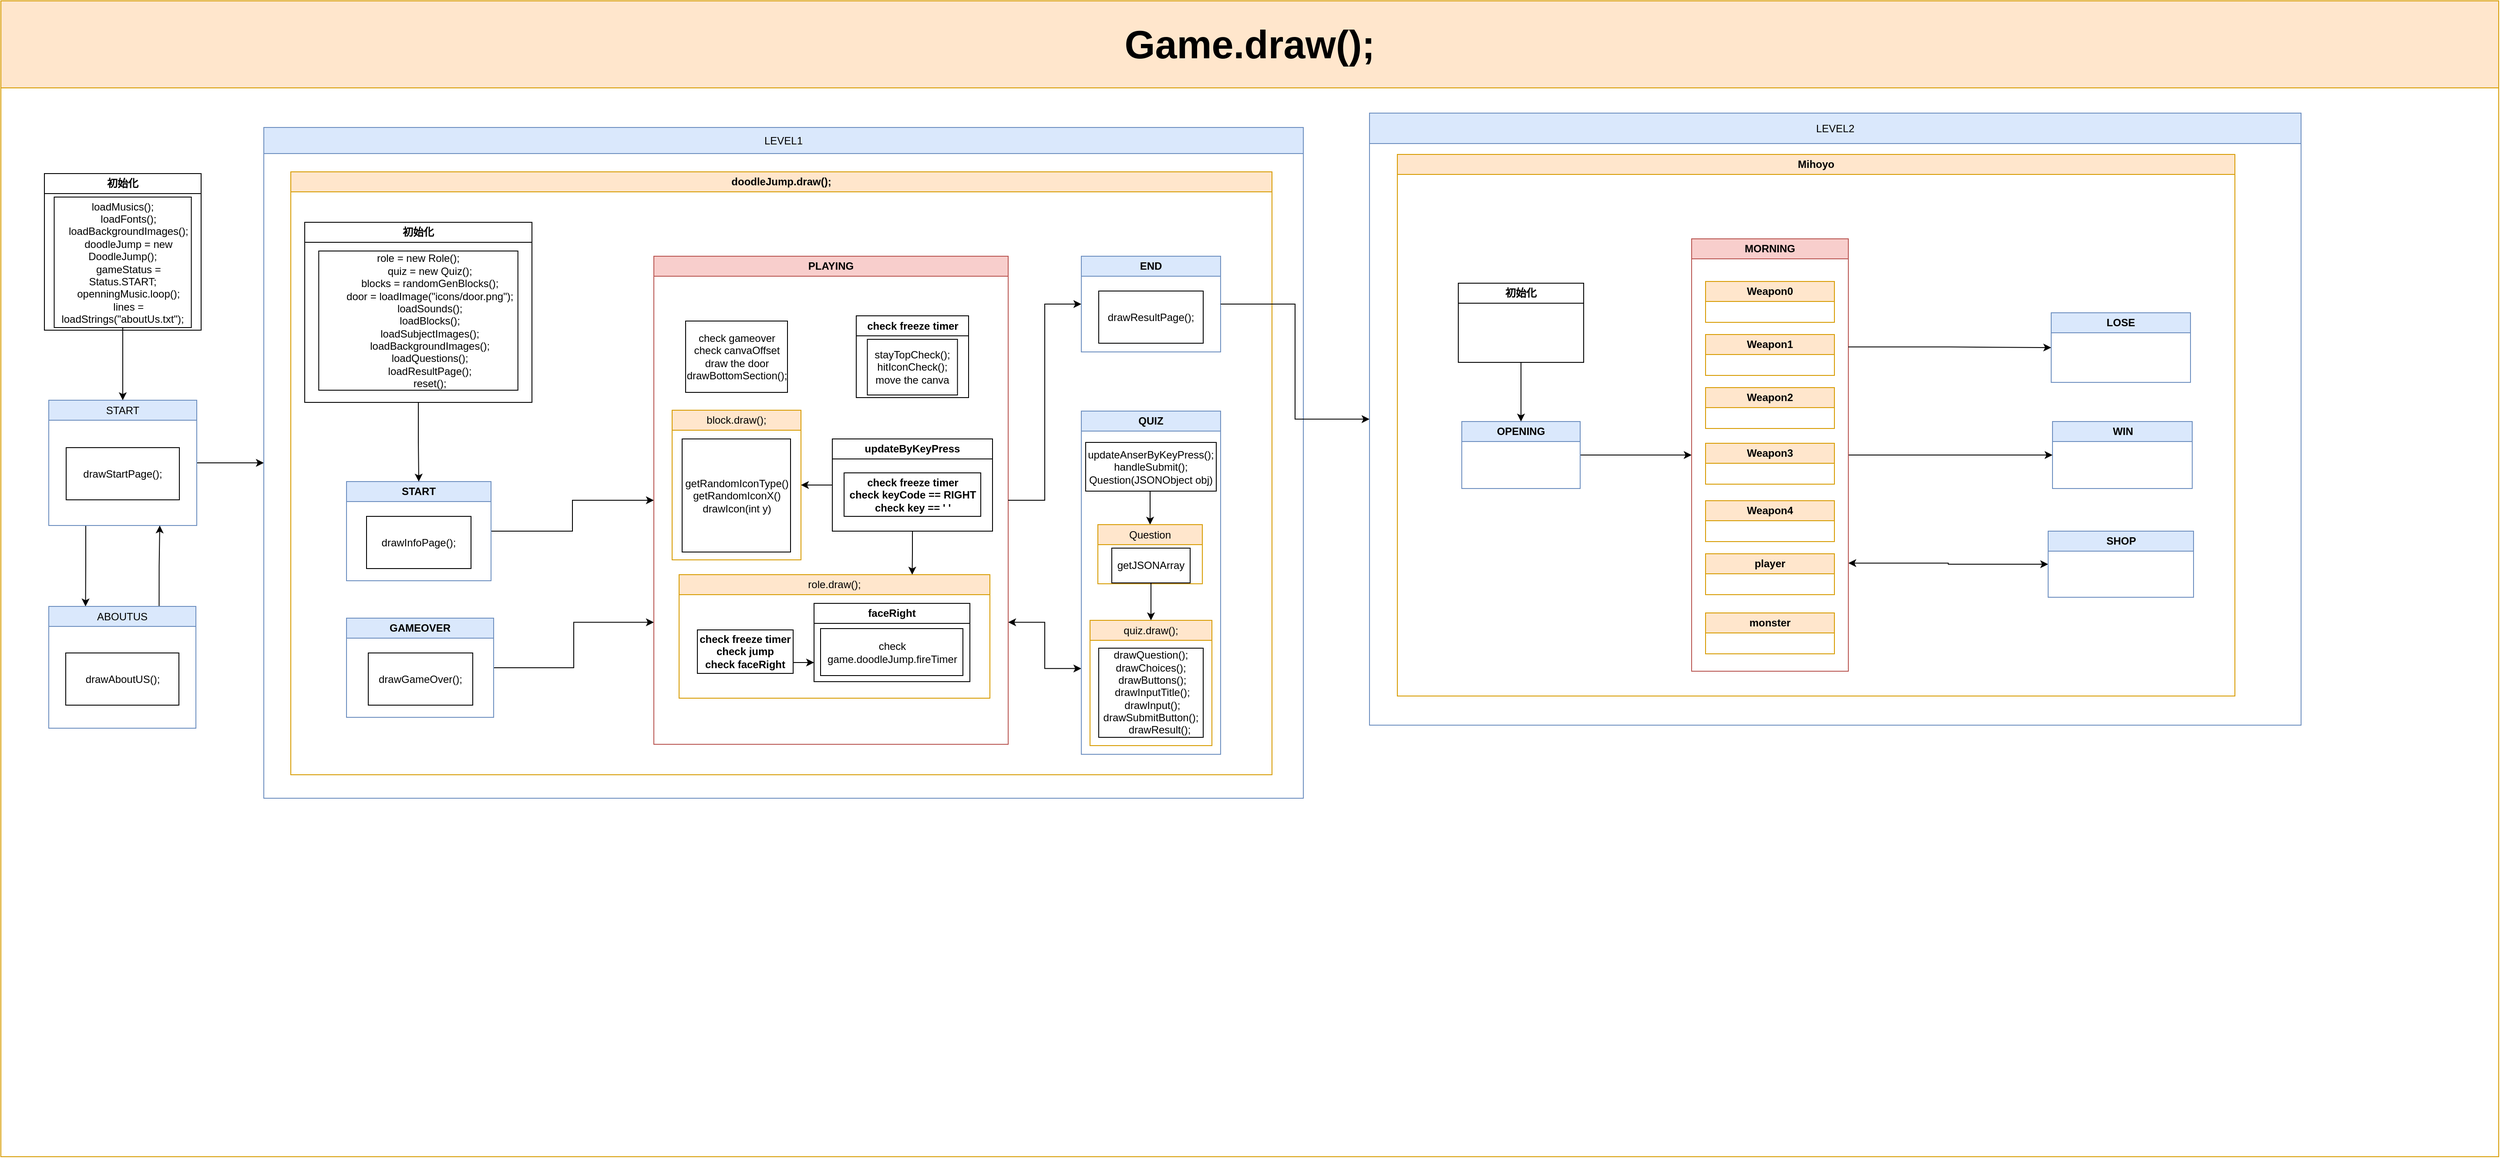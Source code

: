 <mxfile version="27.0.5">
  <diagram name="第 1 页" id="zvSUY6T6_Y0GB6HIT6o8">
    <mxGraphModel dx="931" dy="723" grid="0" gridSize="10" guides="1" tooltips="1" connect="1" arrows="1" fold="1" page="1" pageScale="1" pageWidth="827" pageHeight="1169" math="0" shadow="0">
      <root>
        <mxCell id="0" />
        <mxCell id="1" parent="0" />
        <mxCell id="VDZzqtf6pBX9vTgafcBY-35" value="&lt;font style=&quot;font-size: 45px;&quot;&gt;Game.draw();&lt;/font&gt;" style="swimlane;whiteSpace=wrap;html=1;startSize=100;fontSize=20;fillColor=#ffe6cc;strokeColor=#d79b00;" parent="1" vertex="1">
          <mxGeometry x="840" y="20" width="2869" height="1328.5" as="geometry">
            <mxRectangle x="840" y="20" width="200" height="100" as="alternateBounds" />
          </mxGeometry>
        </mxCell>
        <mxCell id="VDZzqtf6pBX9vTgafcBY-46" style="edgeStyle=orthogonalEdgeStyle;rounded=0;orthogonalLoop=1;jettySize=auto;html=1;exitX=1;exitY=0.5;exitDx=0;exitDy=0;entryX=0;entryY=0.5;entryDx=0;entryDy=0;" parent="VDZzqtf6pBX9vTgafcBY-35" edge="1">
          <mxGeometry relative="1" as="geometry">
            <mxPoint x="160" y="260" as="sourcePoint" />
          </mxGeometry>
        </mxCell>
        <mxCell id="VDZzqtf6pBX9vTgafcBY-71" style="edgeStyle=orthogonalEdgeStyle;rounded=0;orthogonalLoop=1;jettySize=auto;html=1;exitX=0.25;exitY=1;exitDx=0;exitDy=0;entryX=0.25;entryY=0;entryDx=0;entryDy=0;" parent="VDZzqtf6pBX9vTgafcBY-35" source="VDZzqtf6pBX9vTgafcBY-51" target="VDZzqtf6pBX9vTgafcBY-64" edge="1">
          <mxGeometry relative="1" as="geometry" />
        </mxCell>
        <mxCell id="8nxNPM4JtghR5XvehcW0-9" style="edgeStyle=orthogonalEdgeStyle;rounded=0;orthogonalLoop=1;jettySize=auto;html=1;exitX=1;exitY=0.5;exitDx=0;exitDy=0;entryX=0;entryY=0.5;entryDx=0;entryDy=0;" parent="VDZzqtf6pBX9vTgafcBY-35" source="VDZzqtf6pBX9vTgafcBY-51" target="VDZzqtf6pBX9vTgafcBY-66" edge="1">
          <mxGeometry relative="1" as="geometry" />
        </mxCell>
        <mxCell id="VDZzqtf6pBX9vTgafcBY-51" value="&lt;span style=&quot;font-weight: 400;&quot;&gt;START&lt;/span&gt;" style="swimlane;whiteSpace=wrap;html=1;fillColor=#dae8fc;strokeColor=#6c8ebf;startSize=23;" parent="VDZzqtf6pBX9vTgafcBY-35" vertex="1">
          <mxGeometry x="55" y="459" width="170" height="144" as="geometry">
            <mxRectangle x="47" y="501" width="120" height="60" as="alternateBounds" />
          </mxGeometry>
        </mxCell>
        <mxCell id="VDZzqtf6pBX9vTgafcBY-53" value="drawStartPage();" style="rounded=0;whiteSpace=wrap;html=1;" parent="VDZzqtf6pBX9vTgafcBY-51" vertex="1">
          <mxGeometry x="20" y="54.5" width="130" height="60" as="geometry" />
        </mxCell>
        <mxCell id="VDZzqtf6pBX9vTgafcBY-72" style="edgeStyle=orthogonalEdgeStyle;rounded=0;orthogonalLoop=1;jettySize=auto;html=1;exitX=0.75;exitY=0;exitDx=0;exitDy=0;entryX=0.75;entryY=1;entryDx=0;entryDy=0;" parent="VDZzqtf6pBX9vTgafcBY-35" source="VDZzqtf6pBX9vTgafcBY-64" target="VDZzqtf6pBX9vTgafcBY-51" edge="1">
          <mxGeometry relative="1" as="geometry" />
        </mxCell>
        <mxCell id="VDZzqtf6pBX9vTgafcBY-64" value="&lt;span style=&quot;font-weight: 400;&quot;&gt;ABOUTUS&lt;/span&gt;" style="swimlane;whiteSpace=wrap;html=1;fillColor=#dae8fc;strokeColor=#6c8ebf;" parent="VDZzqtf6pBX9vTgafcBY-35" vertex="1">
          <mxGeometry x="55" y="696" width="169" height="140" as="geometry">
            <mxRectangle x="60" y="709" width="120" height="60" as="alternateBounds" />
          </mxGeometry>
        </mxCell>
        <mxCell id="VDZzqtf6pBX9vTgafcBY-65" value="drawAboutUS();" style="rounded=0;whiteSpace=wrap;html=1;" parent="VDZzqtf6pBX9vTgafcBY-64" vertex="1">
          <mxGeometry x="19.5" y="53.5" width="130" height="60" as="geometry" />
        </mxCell>
        <mxCell id="VDZzqtf6pBX9vTgafcBY-66" value="&lt;span style=&quot;font-weight: 400;&quot;&gt;LEVEL1&lt;/span&gt;" style="swimlane;whiteSpace=wrap;html=1;startSize=30;fillColor=#dae8fc;strokeColor=#6c8ebf;" parent="VDZzqtf6pBX9vTgafcBY-35" vertex="1">
          <mxGeometry x="302" y="145.5" width="1194" height="771" as="geometry">
            <mxRectangle x="302" y="145.5" width="120" height="60" as="alternateBounds" />
          </mxGeometry>
        </mxCell>
        <mxCell id="VDZzqtf6pBX9vTgafcBY-86" value="doodleJump.draw();" style="swimlane;whiteSpace=wrap;html=1;startSize=23;fillColor=#ffe6cc;strokeColor=#d79b00;" parent="VDZzqtf6pBX9vTgafcBY-66" vertex="1">
          <mxGeometry x="31" y="51" width="1127" height="693" as="geometry">
            <mxRectangle x="16" y="44" width="130" height="60" as="alternateBounds" />
          </mxGeometry>
        </mxCell>
        <mxCell id="8nxNPM4JtghR5XvehcW0-33" style="edgeStyle=orthogonalEdgeStyle;rounded=0;orthogonalLoop=1;jettySize=auto;html=1;exitX=1;exitY=0.5;exitDx=0;exitDy=0;entryX=0;entryY=0.5;entryDx=0;entryDy=0;" parent="VDZzqtf6pBX9vTgafcBY-86" source="VDZzqtf6pBX9vTgafcBY-70" target="VDZzqtf6pBX9vTgafcBY-74" edge="1">
          <mxGeometry relative="1" as="geometry" />
        </mxCell>
        <mxCell id="VDZzqtf6pBX9vTgafcBY-70" value="START" style="swimlane;whiteSpace=wrap;html=1;startSize=23;fillColor=#dae8fc;strokeColor=#6c8ebf;" parent="VDZzqtf6pBX9vTgafcBY-86" vertex="1">
          <mxGeometry x="64" y="356" width="166" height="114" as="geometry">
            <mxRectangle x="44" y="186" width="130" height="60" as="alternateBounds" />
          </mxGeometry>
        </mxCell>
        <mxCell id="VDZzqtf6pBX9vTgafcBY-93" value="drawInfoPage();" style="whiteSpace=wrap;html=1;" parent="VDZzqtf6pBX9vTgafcBY-70" vertex="1">
          <mxGeometry x="23" y="40" width="120" height="60" as="geometry" />
        </mxCell>
        <mxCell id="8nxNPM4JtghR5XvehcW0-52" style="edgeStyle=orthogonalEdgeStyle;rounded=0;orthogonalLoop=1;jettySize=auto;html=1;exitX=1;exitY=0.5;exitDx=0;exitDy=0;entryX=0;entryY=0.75;entryDx=0;entryDy=0;" parent="VDZzqtf6pBX9vTgafcBY-86" source="VDZzqtf6pBX9vTgafcBY-75" target="VDZzqtf6pBX9vTgafcBY-74" edge="1">
          <mxGeometry relative="1" as="geometry" />
        </mxCell>
        <mxCell id="VDZzqtf6pBX9vTgafcBY-75" value="GAMEOVER" style="swimlane;whiteSpace=wrap;html=1;startSize=23;fillColor=#dae8fc;strokeColor=#6c8ebf;" parent="VDZzqtf6pBX9vTgafcBY-86" vertex="1">
          <mxGeometry x="64" y="513" width="169" height="114" as="geometry">
            <mxRectangle x="274" y="186" width="130" height="60" as="alternateBounds" />
          </mxGeometry>
        </mxCell>
        <mxCell id="VDZzqtf6pBX9vTgafcBY-103" value="drawGameOver();" style="whiteSpace=wrap;html=1;" parent="VDZzqtf6pBX9vTgafcBY-75" vertex="1">
          <mxGeometry x="25" y="40" width="120" height="60" as="geometry" />
        </mxCell>
        <mxCell id="8nxNPM4JtghR5XvehcW0-16" style="edgeStyle=orthogonalEdgeStyle;rounded=0;orthogonalLoop=1;jettySize=auto;html=1;exitX=0.5;exitY=1;exitDx=0;exitDy=0;entryX=0.5;entryY=0;entryDx=0;entryDy=0;" parent="VDZzqtf6pBX9vTgafcBY-86" source="VDZzqtf6pBX9vTgafcBY-97" target="VDZzqtf6pBX9vTgafcBY-70" edge="1">
          <mxGeometry relative="1" as="geometry" />
        </mxCell>
        <mxCell id="VDZzqtf6pBX9vTgafcBY-97" value="初始化" style="swimlane;whiteSpace=wrap;html=1;startSize=23;" parent="VDZzqtf6pBX9vTgafcBY-86" vertex="1">
          <mxGeometry x="16" y="58" width="261" height="207" as="geometry">
            <mxRectangle x="118.5" y="47" width="130" height="60" as="alternateBounds" />
          </mxGeometry>
        </mxCell>
        <mxCell id="VDZzqtf6pBX9vTgafcBY-98" value="&lt;div&gt;role = new Role();&lt;/div&gt;&lt;div&gt;&amp;nbsp; &amp;nbsp; &amp;nbsp; &amp;nbsp; quiz = new Quiz();&lt;/div&gt;&lt;div&gt;&amp;nbsp; &amp;nbsp; &amp;nbsp; &amp;nbsp; blocks = randomGenBlocks();&lt;/div&gt;&lt;div&gt;&amp;nbsp; &amp;nbsp; &amp;nbsp; &amp;nbsp; door = loadImage(&quot;icons/door.png&quot;);&lt;/div&gt;&lt;div&gt;&amp;nbsp; &amp;nbsp; &amp;nbsp; &amp;nbsp; loadSounds();&lt;/div&gt;&lt;div&gt;&amp;nbsp; &amp;nbsp; &amp;nbsp; &amp;nbsp; loadBlocks();&lt;/div&gt;&lt;div&gt;&amp;nbsp; &amp;nbsp; &amp;nbsp; &amp;nbsp; loadSubjectImages();&lt;/div&gt;&lt;div&gt;&amp;nbsp; &amp;nbsp; &amp;nbsp; &amp;nbsp; loadBackgroundImages();&lt;/div&gt;&lt;div&gt;&amp;nbsp; &amp;nbsp; &amp;nbsp; &amp;nbsp; loadQuestions();&lt;/div&gt;&lt;div&gt;&amp;nbsp; &amp;nbsp; &amp;nbsp; &amp;nbsp; loadResultPage();&lt;/div&gt;&lt;div&gt;&amp;nbsp; &amp;nbsp; &amp;nbsp; &amp;nbsp; reset();&lt;/div&gt;" style="whiteSpace=wrap;html=1;" parent="VDZzqtf6pBX9vTgafcBY-97" vertex="1">
          <mxGeometry x="16.13" y="33" width="228.75" height="160" as="geometry" />
        </mxCell>
        <mxCell id="8nxNPM4JtghR5XvehcW0-41" style="edgeStyle=orthogonalEdgeStyle;rounded=0;orthogonalLoop=1;jettySize=auto;html=1;exitX=1;exitY=0.75;exitDx=0;exitDy=0;entryX=0;entryY=0.75;entryDx=0;entryDy=0;startArrow=classic;startFill=1;" parent="VDZzqtf6pBX9vTgafcBY-86" source="VDZzqtf6pBX9vTgafcBY-74" target="VDZzqtf6pBX9vTgafcBY-77" edge="1">
          <mxGeometry relative="1" as="geometry" />
        </mxCell>
        <mxCell id="VDZzqtf6pBX9vTgafcBY-74" value="PLAYING" style="swimlane;whiteSpace=wrap;html=1;startSize=23;fillColor=#f8cecc;strokeColor=#b85450;" parent="VDZzqtf6pBX9vTgafcBY-86" vertex="1">
          <mxGeometry x="417" y="97" width="407" height="561" as="geometry">
            <mxRectangle x="398" y="438" width="130" height="60" as="alternateBounds" />
          </mxGeometry>
        </mxCell>
        <mxCell id="VDZzqtf6pBX9vTgafcBY-134" value="&lt;span style=&quot;background-color: transparent; color: light-dark(rgb(0, 0, 0), rgb(255, 255, 255));&quot;&gt;check freeze timer&lt;/span&gt;" style="swimlane;whiteSpace=wrap;html=1;" parent="VDZzqtf6pBX9vTgafcBY-74" vertex="1">
          <mxGeometry x="232.5" y="68.5" width="129" height="94" as="geometry" />
        </mxCell>
        <mxCell id="VDZzqtf6pBX9vTgafcBY-135" value="&lt;div&gt;stayTopCheck();&lt;/div&gt;&lt;div&gt;hitIconCheck();&lt;/div&gt;&lt;div&gt;move the canva&lt;/div&gt;" style="rounded=0;whiteSpace=wrap;html=1;" parent="VDZzqtf6pBX9vTgafcBY-134" vertex="1">
          <mxGeometry x="12.75" y="27" width="103.5" height="64" as="geometry" />
        </mxCell>
        <mxCell id="VDZzqtf6pBX9vTgafcBY-136" value="&lt;span style=&quot;font-weight: 400;&quot;&gt;block.draw();&lt;/span&gt;" style="swimlane;whiteSpace=wrap;html=1;fillColor=#ffe6cc;strokeColor=#d79b00;" parent="VDZzqtf6pBX9vTgafcBY-74" vertex="1">
          <mxGeometry x="21" y="177" width="148" height="172" as="geometry">
            <mxRectangle x="40" y="390" width="120" height="60" as="alternateBounds" />
          </mxGeometry>
        </mxCell>
        <mxCell id="VDZzqtf6pBX9vTgafcBY-137" value="getRandomIconType()&lt;div&gt;getRandomIconX()&lt;br&gt;drawIcon(int y)&lt;/div&gt;" style="rounded=0;whiteSpace=wrap;html=1;" parent="VDZzqtf6pBX9vTgafcBY-136" vertex="1">
          <mxGeometry x="11.5" y="33" width="124.5" height="130" as="geometry" />
        </mxCell>
        <mxCell id="VDZzqtf6pBX9vTgafcBY-132" value="check gameover&lt;div&gt;check canvaOffset&lt;/div&gt;&lt;div&gt;draw the door&lt;/div&gt;&lt;div&gt;drawBottomSection();&lt;/div&gt;" style="rounded=0;whiteSpace=wrap;html=1;" parent="VDZzqtf6pBX9vTgafcBY-74" vertex="1">
          <mxGeometry x="36.5" y="74.5" width="117" height="82" as="geometry" />
        </mxCell>
        <mxCell id="VDZzqtf6pBX9vTgafcBY-141" value="&lt;span style=&quot;font-weight: 400;&quot;&gt;role.draw();&lt;/span&gt;" style="swimlane;whiteSpace=wrap;html=1;fillColor=#ffe6cc;strokeColor=#d79b00;" parent="VDZzqtf6pBX9vTgafcBY-74" vertex="1">
          <mxGeometry x="29" y="366" width="357" height="142" as="geometry">
            <mxRectangle x="46" y="696" width="120" height="60" as="alternateBounds" />
          </mxGeometry>
        </mxCell>
        <mxCell id="8nxNPM4JtghR5XvehcW0-54" style="edgeStyle=orthogonalEdgeStyle;rounded=0;orthogonalLoop=1;jettySize=auto;html=1;exitX=1;exitY=0.75;exitDx=0;exitDy=0;entryX=0;entryY=0.75;entryDx=0;entryDy=0;" parent="VDZzqtf6pBX9vTgafcBY-141" source="VDZzqtf6pBX9vTgafcBY-142" target="VDZzqtf6pBX9vTgafcBY-148" edge="1">
          <mxGeometry relative="1" as="geometry" />
        </mxCell>
        <mxCell id="VDZzqtf6pBX9vTgafcBY-142" value="&lt;span style=&quot;font-weight: 700;&quot;&gt;check freeze timer&lt;/span&gt;&lt;div&gt;&lt;span style=&quot;font-weight: 700;&quot;&gt;check jump&lt;/span&gt;&lt;/div&gt;&lt;div&gt;&lt;span style=&quot;font-weight: 700;&quot;&gt;check faceRight&lt;/span&gt;&lt;/div&gt;" style="rounded=0;whiteSpace=wrap;html=1;" parent="VDZzqtf6pBX9vTgafcBY-141" vertex="1">
          <mxGeometry x="21" y="63.5" width="110" height="50" as="geometry" />
        </mxCell>
        <mxCell id="VDZzqtf6pBX9vTgafcBY-148" value="faceRight" style="swimlane;whiteSpace=wrap;html=1;" parent="VDZzqtf6pBX9vTgafcBY-141" vertex="1">
          <mxGeometry x="155" y="33" width="179" height="90" as="geometry" />
        </mxCell>
        <mxCell id="VDZzqtf6pBX9vTgafcBY-149" value="&lt;div&gt;check&lt;/div&gt;game.doodleJump.fireTimer" style="rounded=0;whiteSpace=wrap;html=1;" parent="VDZzqtf6pBX9vTgafcBY-148" vertex="1">
          <mxGeometry x="7.5" y="29" width="163.5" height="54" as="geometry" />
        </mxCell>
        <mxCell id="8nxNPM4JtghR5XvehcW0-46" style="edgeStyle=orthogonalEdgeStyle;rounded=0;orthogonalLoop=1;jettySize=auto;html=1;exitX=0.5;exitY=1;exitDx=0;exitDy=0;entryX=0.75;entryY=0;entryDx=0;entryDy=0;" parent="VDZzqtf6pBX9vTgafcBY-74" source="8nxNPM4JtghR5XvehcW0-45" target="VDZzqtf6pBX9vTgafcBY-141" edge="1">
          <mxGeometry relative="1" as="geometry" />
        </mxCell>
        <mxCell id="8nxNPM4JtghR5XvehcW0-51" style="edgeStyle=orthogonalEdgeStyle;rounded=0;orthogonalLoop=1;jettySize=auto;html=1;exitX=0;exitY=0.5;exitDx=0;exitDy=0;entryX=1;entryY=0.5;entryDx=0;entryDy=0;" parent="VDZzqtf6pBX9vTgafcBY-74" source="8nxNPM4JtghR5XvehcW0-45" target="VDZzqtf6pBX9vTgafcBY-136" edge="1">
          <mxGeometry relative="1" as="geometry" />
        </mxCell>
        <mxCell id="8nxNPM4JtghR5XvehcW0-45" value="updateByKeyPress" style="swimlane;whiteSpace=wrap;html=1;" parent="VDZzqtf6pBX9vTgafcBY-74" vertex="1">
          <mxGeometry x="205" y="210" width="184" height="106" as="geometry" />
        </mxCell>
        <mxCell id="8nxNPM4JtghR5XvehcW0-49" value="&lt;span style=&quot;font-weight: 700;&quot;&gt;check freeze timer&lt;/span&gt;&lt;div&gt;&lt;b&gt;check&amp;nbsp;&lt;/b&gt;&lt;span style=&quot;background-color: transparent;&quot;&gt;&lt;b&gt;keyCode == RIGHT&lt;/b&gt;&lt;/span&gt;&lt;/div&gt;&lt;div&gt;&lt;b style=&quot;background-color: transparent; color: light-dark(rgb(0, 0, 0), rgb(255, 255, 255));&quot;&gt;check key == &#39; &#39;&lt;/b&gt;&lt;/div&gt;" style="rounded=0;whiteSpace=wrap;html=1;" parent="8nxNPM4JtghR5XvehcW0-45" vertex="1">
          <mxGeometry x="13.5" y="39" width="157" height="50" as="geometry" />
        </mxCell>
        <mxCell id="VDZzqtf6pBX9vTgafcBY-77" value="QUIZ" style="swimlane;whiteSpace=wrap;html=1;startSize=23;fillColor=#dae8fc;strokeColor=#6c8ebf;" parent="VDZzqtf6pBX9vTgafcBY-86" vertex="1">
          <mxGeometry x="908" y="275" width="160" height="394.5" as="geometry">
            <mxRectangle x="921" y="526" width="130" height="60" as="alternateBounds" />
          </mxGeometry>
        </mxCell>
        <mxCell id="VDZzqtf6pBX9vTgafcBY-106" value="&lt;span style=&quot;font-weight: 400;&quot;&gt;quiz.draw();&lt;/span&gt;" style="swimlane;whiteSpace=wrap;html=1;startSize=23;fillColor=#ffe6cc;strokeColor=#d79b00;" parent="VDZzqtf6pBX9vTgafcBY-77" vertex="1">
          <mxGeometry x="10" y="240.5" width="140" height="144" as="geometry">
            <mxRectangle x="16" y="250.5" width="130" height="60" as="alternateBounds" />
          </mxGeometry>
        </mxCell>
        <mxCell id="VDZzqtf6pBX9vTgafcBY-139" value="drawQuestion();&lt;div&gt;&lt;div&gt;drawChoices();&lt;/div&gt;&lt;div&gt;&amp;nbsp;drawButtons();&lt;/div&gt;&lt;div&gt;&amp;nbsp;drawInputTitle();&lt;/div&gt;&lt;div&gt;&amp;nbsp;drawInput();&lt;/div&gt;&lt;/div&gt;&lt;div&gt;&lt;div&gt;drawSubmitButton();&lt;/div&gt;&lt;div&gt;&amp;nbsp; &amp;nbsp; &amp;nbsp; drawResult();&lt;/div&gt;&lt;/div&gt;" style="whiteSpace=wrap;html=1;" parent="VDZzqtf6pBX9vTgafcBY-106" vertex="1">
          <mxGeometry x="10" y="32" width="120" height="102.5" as="geometry" />
        </mxCell>
        <mxCell id="8nxNPM4JtghR5XvehcW0-27" style="edgeStyle=orthogonalEdgeStyle;rounded=0;orthogonalLoop=1;jettySize=auto;html=1;exitX=0.5;exitY=1;exitDx=0;exitDy=0;entryX=0.5;entryY=0;entryDx=0;entryDy=0;" parent="VDZzqtf6pBX9vTgafcBY-77" source="VDZzqtf6pBX9vTgafcBY-166" target="VDZzqtf6pBX9vTgafcBY-138" edge="1">
          <mxGeometry relative="1" as="geometry" />
        </mxCell>
        <mxCell id="VDZzqtf6pBX9vTgafcBY-166" value="updateAnserByKeyPress();&lt;div&gt;handleSubmit();&lt;/div&gt;&lt;div&gt;Question(JSONObject obj)&lt;/div&gt;" style="whiteSpace=wrap;html=1;" parent="VDZzqtf6pBX9vTgafcBY-77" vertex="1">
          <mxGeometry x="5" y="36" width="150" height="56" as="geometry" />
        </mxCell>
        <mxCell id="VDZzqtf6pBX9vTgafcBY-138" value="&lt;span style=&quot;font-weight: 400;&quot;&gt;Question&lt;/span&gt;" style="swimlane;whiteSpace=wrap;html=1;startSize=23;fillColor=#ffe6cc;strokeColor=#d79b00;" parent="VDZzqtf6pBX9vTgafcBY-77" vertex="1">
          <mxGeometry x="19" y="130.5" width="120" height="68" as="geometry">
            <mxRectangle x="20" y="121" width="130" height="60" as="alternateBounds" />
          </mxGeometry>
        </mxCell>
        <mxCell id="VDZzqtf6pBX9vTgafcBY-168" value="getJSONArray" style="whiteSpace=wrap;html=1;" parent="VDZzqtf6pBX9vTgafcBY-138" vertex="1">
          <mxGeometry x="16" y="27" width="90" height="40" as="geometry" />
        </mxCell>
        <mxCell id="VDZzqtf6pBX9vTgafcBY-172" style="edgeStyle=orthogonalEdgeStyle;rounded=0;orthogonalLoop=1;jettySize=auto;html=1;exitX=0.5;exitY=1;exitDx=0;exitDy=0;entryX=0.5;entryY=0;entryDx=0;entryDy=0;" parent="VDZzqtf6pBX9vTgafcBY-77" source="VDZzqtf6pBX9vTgafcBY-168" target="VDZzqtf6pBX9vTgafcBY-106" edge="1">
          <mxGeometry relative="1" as="geometry" />
        </mxCell>
        <mxCell id="VDZzqtf6pBX9vTgafcBY-76" value="END" style="swimlane;whiteSpace=wrap;html=1;startSize=23;fillColor=#dae8fc;strokeColor=#6c8ebf;" parent="VDZzqtf6pBX9vTgafcBY-86" vertex="1">
          <mxGeometry x="908" y="97" width="160" height="110" as="geometry">
            <mxRectangle x="921" y="97" width="130" height="60" as="alternateBounds" />
          </mxGeometry>
        </mxCell>
        <mxCell id="VDZzqtf6pBX9vTgafcBY-104" value="drawResultPage();" style="whiteSpace=wrap;html=1;" parent="VDZzqtf6pBX9vTgafcBY-76" vertex="1">
          <mxGeometry x="20" y="40" width="120" height="60" as="geometry" />
        </mxCell>
        <mxCell id="8nxNPM4JtghR5XvehcW0-38" style="edgeStyle=orthogonalEdgeStyle;rounded=0;orthogonalLoop=1;jettySize=auto;html=1;exitX=1;exitY=0.5;exitDx=0;exitDy=0;entryX=0;entryY=0.5;entryDx=0;entryDy=0;" parent="VDZzqtf6pBX9vTgafcBY-86" source="VDZzqtf6pBX9vTgafcBY-74" target="VDZzqtf6pBX9vTgafcBY-76" edge="1">
          <mxGeometry relative="1" as="geometry" />
        </mxCell>
        <mxCell id="VDZzqtf6pBX9vTgafcBY-94" value="初始化" style="swimlane;whiteSpace=wrap;html=1;startSize=23;" parent="VDZzqtf6pBX9vTgafcBY-35" vertex="1">
          <mxGeometry x="50" y="198.5" width="180" height="180" as="geometry">
            <mxRectangle x="42" y="391" width="130" height="60" as="alternateBounds" />
          </mxGeometry>
        </mxCell>
        <mxCell id="VDZzqtf6pBX9vTgafcBY-95" value="&lt;div&gt;loadMusics();&lt;/div&gt;&lt;div&gt;&amp;nbsp; &amp;nbsp; loadFonts();&lt;/div&gt;&lt;div&gt;&amp;nbsp; &amp;nbsp; loadBackgroundImages();&lt;/div&gt;&lt;div&gt;&amp;nbsp; &amp;nbsp; doodleJump = new DoodleJump();&lt;/div&gt;&lt;div&gt;&amp;nbsp; &amp;nbsp; gameStatus = Status.START;&lt;/div&gt;&lt;div&gt;&amp;nbsp; &amp;nbsp; openningMusic.loop();&lt;/div&gt;&lt;div&gt;&amp;nbsp; &amp;nbsp; lines = loadStrings(&quot;aboutUs.txt&quot;);&lt;/div&gt;" style="whiteSpace=wrap;html=1;" parent="VDZzqtf6pBX9vTgafcBY-94" vertex="1">
          <mxGeometry x="11.25" y="27" width="157.5" height="150" as="geometry" />
        </mxCell>
        <mxCell id="VDZzqtf6pBX9vTgafcBY-176" style="edgeStyle=orthogonalEdgeStyle;rounded=0;orthogonalLoop=1;jettySize=auto;html=1;exitX=0.5;exitY=1;exitDx=0;exitDy=0;entryX=0.5;entryY=0;entryDx=0;entryDy=0;" parent="VDZzqtf6pBX9vTgafcBY-35" source="VDZzqtf6pBX9vTgafcBY-95" target="VDZzqtf6pBX9vTgafcBY-51" edge="1">
          <mxGeometry relative="1" as="geometry" />
        </mxCell>
        <mxCell id="VDZzqtf6pBX9vTgafcBY-87" value="&lt;span style=&quot;font-weight: 400;&quot;&gt;LEVEL2&lt;/span&gt;" style="swimlane;whiteSpace=wrap;html=1;fillColor=#dae8fc;strokeColor=#6c8ebf;startSize=35;" parent="VDZzqtf6pBX9vTgafcBY-35" vertex="1">
          <mxGeometry x="1572" y="129" width="1070" height="703.5" as="geometry">
            <mxRectangle x="1579" y="318.5" width="120" height="60" as="alternateBounds" />
          </mxGeometry>
        </mxCell>
        <mxCell id="puHyTgyI4DrkpRGL8Mu7-3" value="Mihoyo" style="swimlane;whiteSpace=wrap;html=1;startSize=23;fillColor=#ffe6cc;strokeColor=#d79b00;" vertex="1" parent="VDZzqtf6pBX9vTgafcBY-87">
          <mxGeometry x="32" y="47.5" width="962" height="622.5" as="geometry">
            <mxRectangle x="16" y="44" width="130" height="60" as="alternateBounds" />
          </mxGeometry>
        </mxCell>
        <mxCell id="puHyTgyI4DrkpRGL8Mu7-4" style="edgeStyle=orthogonalEdgeStyle;rounded=0;orthogonalLoop=1;jettySize=auto;html=1;exitX=1;exitY=0.5;exitDx=0;exitDy=0;entryX=0;entryY=0.5;entryDx=0;entryDy=0;" edge="1" parent="puHyTgyI4DrkpRGL8Mu7-3" source="puHyTgyI4DrkpRGL8Mu7-5" target="puHyTgyI4DrkpRGL8Mu7-14">
          <mxGeometry relative="1" as="geometry" />
        </mxCell>
        <mxCell id="puHyTgyI4DrkpRGL8Mu7-5" value="OPENING" style="swimlane;whiteSpace=wrap;html=1;startSize=23;fillColor=#dae8fc;strokeColor=#6c8ebf;" vertex="1" parent="puHyTgyI4DrkpRGL8Mu7-3">
          <mxGeometry x="74" y="307" width="136" height="77" as="geometry">
            <mxRectangle x="44" y="186" width="130" height="60" as="alternateBounds" />
          </mxGeometry>
        </mxCell>
        <mxCell id="puHyTgyI4DrkpRGL8Mu7-8" value="WIN" style="swimlane;whiteSpace=wrap;html=1;startSize=23;fillColor=#dae8fc;strokeColor=#6c8ebf;" vertex="1" parent="puHyTgyI4DrkpRGL8Mu7-3">
          <mxGeometry x="752.5" y="307" width="160.5" height="77" as="geometry">
            <mxRectangle x="274" y="186" width="130" height="60" as="alternateBounds" />
          </mxGeometry>
        </mxCell>
        <mxCell id="puHyTgyI4DrkpRGL8Mu7-10" style="edgeStyle=orthogonalEdgeStyle;rounded=0;orthogonalLoop=1;jettySize=auto;html=1;exitX=0.5;exitY=1;exitDx=0;exitDy=0;entryX=0.5;entryY=0;entryDx=0;entryDy=0;" edge="1" parent="puHyTgyI4DrkpRGL8Mu7-3" source="puHyTgyI4DrkpRGL8Mu7-11" target="puHyTgyI4DrkpRGL8Mu7-5">
          <mxGeometry relative="1" as="geometry" />
        </mxCell>
        <mxCell id="puHyTgyI4DrkpRGL8Mu7-11" value="初始化" style="swimlane;whiteSpace=wrap;html=1;startSize=23;" vertex="1" parent="puHyTgyI4DrkpRGL8Mu7-3">
          <mxGeometry x="70" y="148" width="144" height="91" as="geometry">
            <mxRectangle x="118.5" y="47" width="130" height="60" as="alternateBounds" />
          </mxGeometry>
        </mxCell>
        <mxCell id="puHyTgyI4DrkpRGL8Mu7-13" style="edgeStyle=orthogonalEdgeStyle;rounded=0;orthogonalLoop=1;jettySize=auto;html=1;exitX=1;exitY=0.75;exitDx=0;exitDy=0;entryX=0;entryY=0.5;entryDx=0;entryDy=0;startArrow=classic;startFill=1;" edge="1" parent="puHyTgyI4DrkpRGL8Mu7-3" source="puHyTgyI4DrkpRGL8Mu7-14" target="puHyTgyI4DrkpRGL8Mu7-29">
          <mxGeometry relative="1" as="geometry" />
        </mxCell>
        <mxCell id="puHyTgyI4DrkpRGL8Mu7-113" style="edgeStyle=orthogonalEdgeStyle;rounded=0;orthogonalLoop=1;jettySize=auto;html=1;exitX=1;exitY=0.5;exitDx=0;exitDy=0;entryX=0;entryY=0.5;entryDx=0;entryDy=0;" edge="1" parent="puHyTgyI4DrkpRGL8Mu7-3" source="puHyTgyI4DrkpRGL8Mu7-14" target="puHyTgyI4DrkpRGL8Mu7-8">
          <mxGeometry relative="1" as="geometry" />
        </mxCell>
        <mxCell id="puHyTgyI4DrkpRGL8Mu7-14" value="MORNING" style="swimlane;whiteSpace=wrap;html=1;startSize=23;fillColor=#f8cecc;strokeColor=#b85450;" vertex="1" parent="puHyTgyI4DrkpRGL8Mu7-3">
          <mxGeometry x="338" y="97" width="180" height="497" as="geometry">
            <mxRectangle x="398" y="438" width="130" height="60" as="alternateBounds" />
          </mxGeometry>
        </mxCell>
        <mxCell id="puHyTgyI4DrkpRGL8Mu7-17" value="Weapon0" style="swimlane;whiteSpace=wrap;html=1;fillColor=#ffe6cc;strokeColor=#d79b00;" vertex="1" parent="puHyTgyI4DrkpRGL8Mu7-14">
          <mxGeometry x="16" y="49" width="148" height="47" as="geometry">
            <mxRectangle x="40" y="390" width="120" height="60" as="alternateBounds" />
          </mxGeometry>
        </mxCell>
        <mxCell id="puHyTgyI4DrkpRGL8Mu7-106" value="Weapon1" style="swimlane;whiteSpace=wrap;html=1;fillColor=#ffe6cc;strokeColor=#d79b00;" vertex="1" parent="puHyTgyI4DrkpRGL8Mu7-14">
          <mxGeometry x="16" y="110" width="148" height="47" as="geometry">
            <mxRectangle x="40" y="390" width="120" height="60" as="alternateBounds" />
          </mxGeometry>
        </mxCell>
        <mxCell id="puHyTgyI4DrkpRGL8Mu7-107" value="Weapon2" style="swimlane;whiteSpace=wrap;html=1;fillColor=#ffe6cc;strokeColor=#d79b00;" vertex="1" parent="puHyTgyI4DrkpRGL8Mu7-14">
          <mxGeometry x="16" y="171" width="148" height="47" as="geometry">
            <mxRectangle x="40" y="390" width="120" height="60" as="alternateBounds" />
          </mxGeometry>
        </mxCell>
        <mxCell id="puHyTgyI4DrkpRGL8Mu7-108" value="Weapon3" style="swimlane;whiteSpace=wrap;html=1;fillColor=#ffe6cc;strokeColor=#d79b00;" vertex="1" parent="puHyTgyI4DrkpRGL8Mu7-14">
          <mxGeometry x="16" y="235" width="148" height="47" as="geometry">
            <mxRectangle x="40" y="390" width="120" height="60" as="alternateBounds" />
          </mxGeometry>
        </mxCell>
        <mxCell id="puHyTgyI4DrkpRGL8Mu7-109" value="Weapon4" style="swimlane;whiteSpace=wrap;html=1;fillColor=#ffe6cc;strokeColor=#d79b00;" vertex="1" parent="puHyTgyI4DrkpRGL8Mu7-14">
          <mxGeometry x="16" y="301" width="148" height="47" as="geometry">
            <mxRectangle x="40" y="390" width="120" height="60" as="alternateBounds" />
          </mxGeometry>
        </mxCell>
        <mxCell id="puHyTgyI4DrkpRGL8Mu7-110" value="player" style="swimlane;whiteSpace=wrap;html=1;fillColor=#ffe6cc;strokeColor=#d79b00;" vertex="1" parent="puHyTgyI4DrkpRGL8Mu7-14">
          <mxGeometry x="16" y="362" width="148" height="47" as="geometry">
            <mxRectangle x="40" y="390" width="120" height="60" as="alternateBounds" />
          </mxGeometry>
        </mxCell>
        <mxCell id="puHyTgyI4DrkpRGL8Mu7-111" value="monster" style="swimlane;whiteSpace=wrap;html=1;fillColor=#ffe6cc;strokeColor=#d79b00;" vertex="1" parent="puHyTgyI4DrkpRGL8Mu7-14">
          <mxGeometry x="16" y="430" width="148" height="47" as="geometry">
            <mxRectangle x="40" y="390" width="120" height="60" as="alternateBounds" />
          </mxGeometry>
        </mxCell>
        <mxCell id="puHyTgyI4DrkpRGL8Mu7-29" value="SHOP" style="swimlane;whiteSpace=wrap;html=1;startSize=23;fillColor=#dae8fc;strokeColor=#6c8ebf;" vertex="1" parent="puHyTgyI4DrkpRGL8Mu7-3">
          <mxGeometry x="747.5" y="433" width="167" height="76" as="geometry">
            <mxRectangle x="921" y="526" width="130" height="60" as="alternateBounds" />
          </mxGeometry>
        </mxCell>
        <mxCell id="puHyTgyI4DrkpRGL8Mu7-37" value="LOSE" style="swimlane;whiteSpace=wrap;html=1;startSize=23;fillColor=#dae8fc;strokeColor=#6c8ebf;" vertex="1" parent="puHyTgyI4DrkpRGL8Mu7-3">
          <mxGeometry x="751" y="182" width="160" height="80" as="geometry">
            <mxRectangle x="921" y="97" width="130" height="60" as="alternateBounds" />
          </mxGeometry>
        </mxCell>
        <mxCell id="puHyTgyI4DrkpRGL8Mu7-39" style="edgeStyle=orthogonalEdgeStyle;rounded=0;orthogonalLoop=1;jettySize=auto;html=1;exitX=1;exitY=0.25;exitDx=0;exitDy=0;entryX=0;entryY=0.5;entryDx=0;entryDy=0;" edge="1" parent="puHyTgyI4DrkpRGL8Mu7-3" source="puHyTgyI4DrkpRGL8Mu7-14" target="puHyTgyI4DrkpRGL8Mu7-37">
          <mxGeometry relative="1" as="geometry" />
        </mxCell>
        <mxCell id="8nxNPM4JtghR5XvehcW0-28" style="edgeStyle=orthogonalEdgeStyle;rounded=0;orthogonalLoop=1;jettySize=auto;html=1;exitX=1;exitY=0.5;exitDx=0;exitDy=0;entryX=0;entryY=0.5;entryDx=0;entryDy=0;" parent="VDZzqtf6pBX9vTgafcBY-35" source="VDZzqtf6pBX9vTgafcBY-76" target="VDZzqtf6pBX9vTgafcBY-87" edge="1">
          <mxGeometry relative="1" as="geometry" />
        </mxCell>
      </root>
    </mxGraphModel>
  </diagram>
</mxfile>

